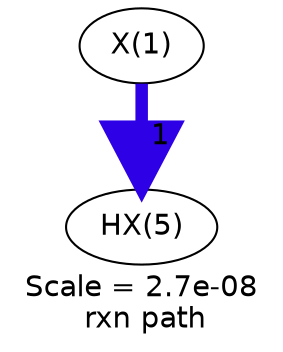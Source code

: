 digraph reaction_paths {
center=1;
s24 -> s25[fontname="Helvetica", style="setlinewidth(6)", arrowsize=3, color="0.7, 1.5, 0.9"
, label=" 1"];
s24 [ fontname="Helvetica", label="X(1)"];
s25 [ fontname="Helvetica", label="HX(5)"];
 label = "Scale = 2.7e-08\l rxn path";
 fontname = "Helvetica";
}
